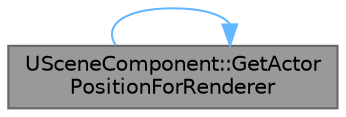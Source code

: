 digraph "USceneComponent::GetActorPositionForRenderer"
{
 // INTERACTIVE_SVG=YES
 // LATEX_PDF_SIZE
  bgcolor="transparent";
  edge [fontname=Helvetica,fontsize=10,labelfontname=Helvetica,labelfontsize=10];
  node [fontname=Helvetica,fontsize=10,shape=box,height=0.2,width=0.4];
  rankdir="LR";
  Node1 [id="Node000001",label="USceneComponent::GetActor\lPositionForRenderer",height=0.2,width=0.4,color="gray40", fillcolor="grey60", style="filled", fontcolor="black",tooltip="Returns the ActorPosition for use by rendering."];
  Node1 -> Node1 [id="edge1_Node000001_Node000001",color="steelblue1",style="solid",tooltip=" "];
}
